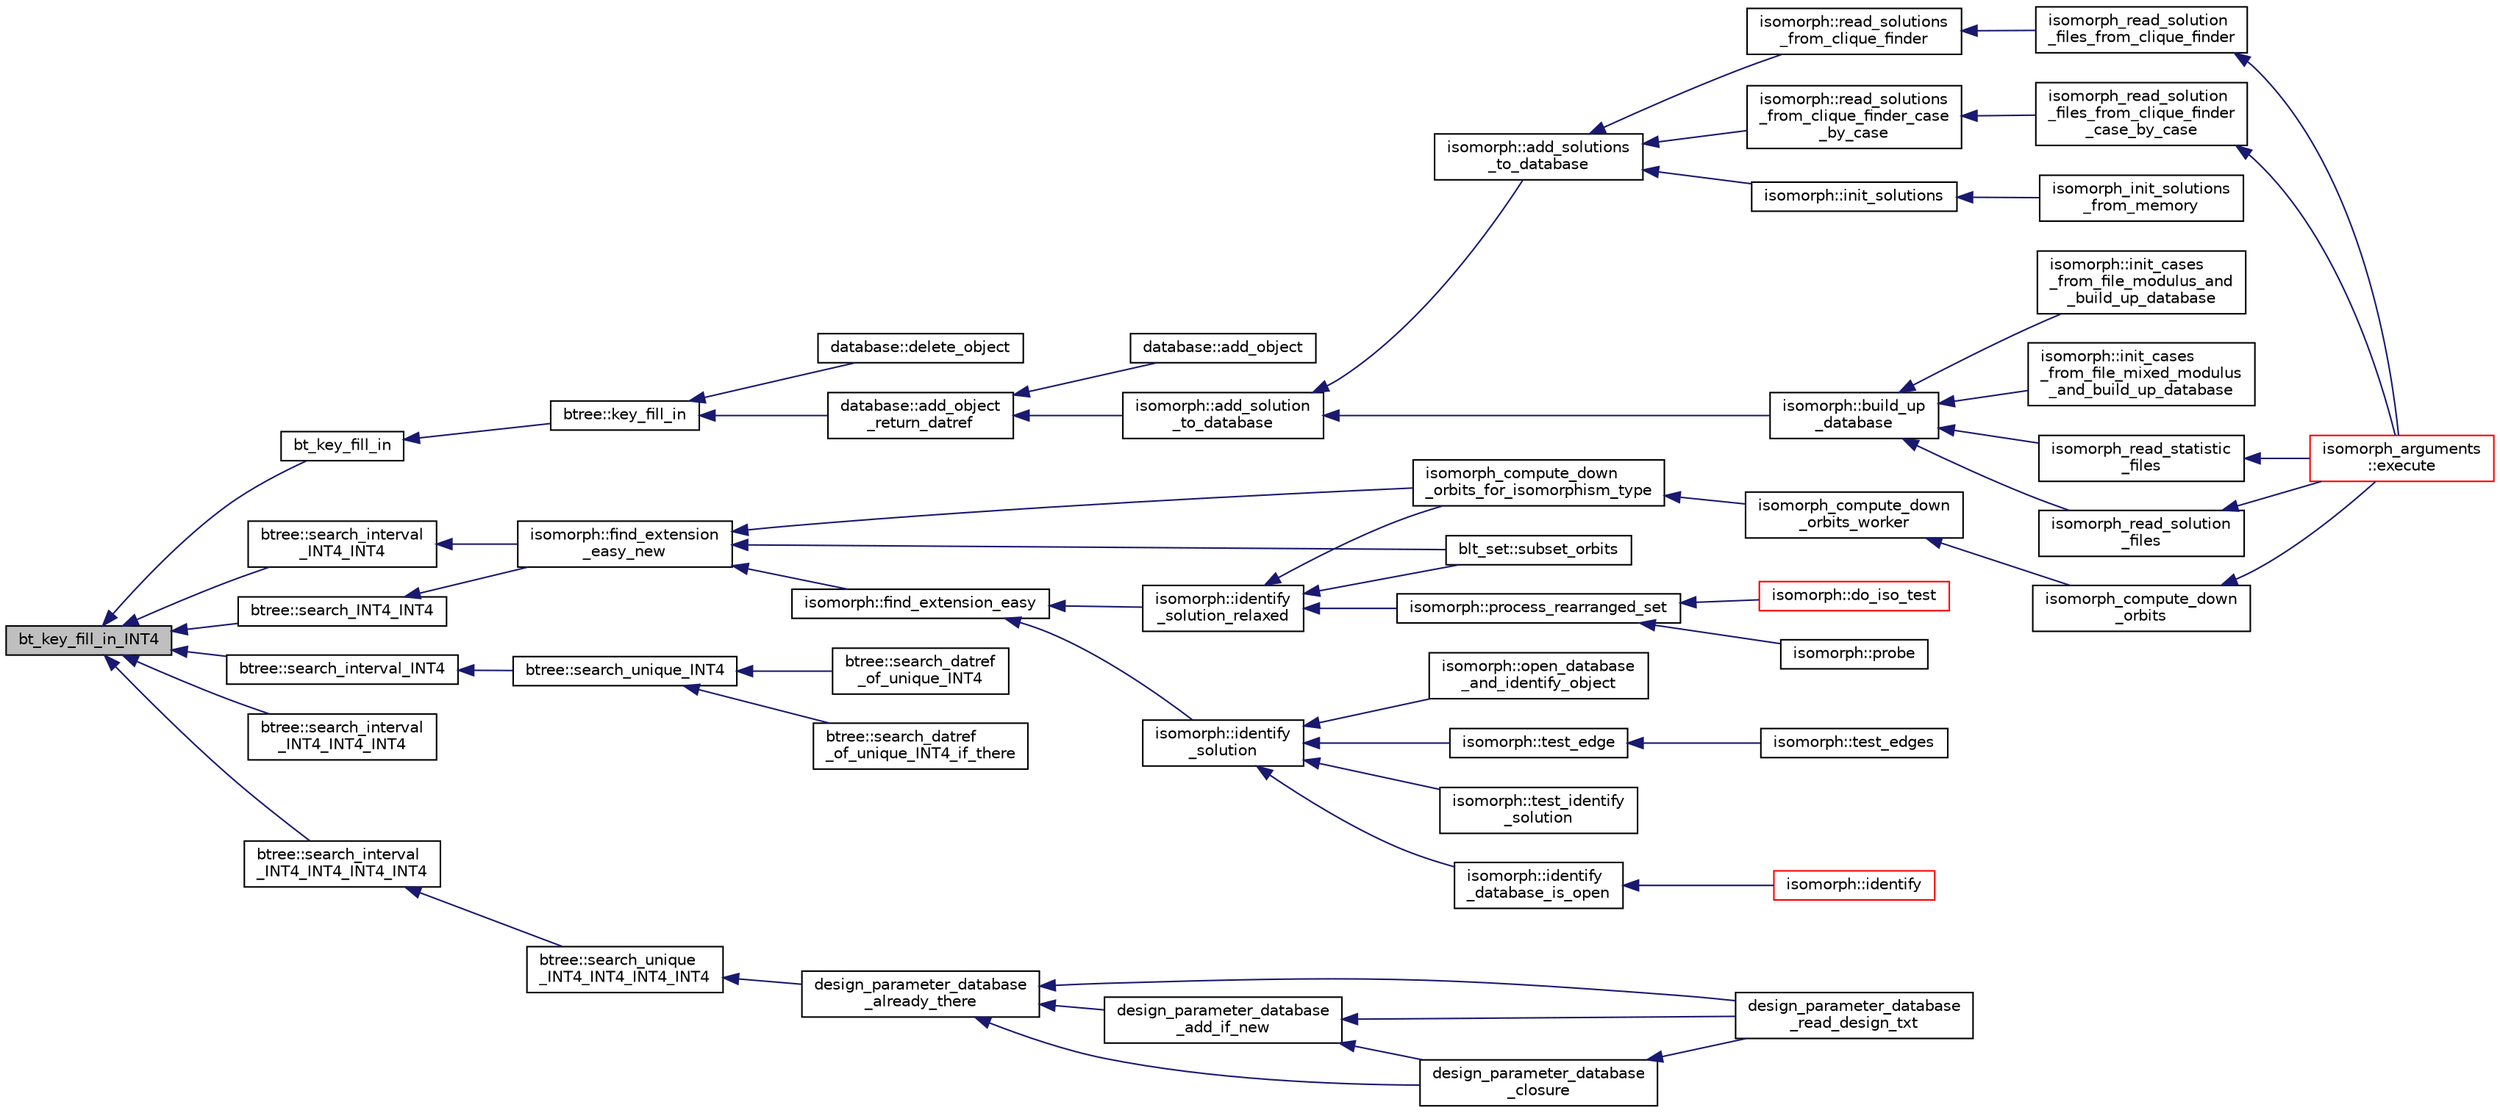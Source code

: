 digraph "bt_key_fill_in_INT4"
{
  edge [fontname="Helvetica",fontsize="10",labelfontname="Helvetica",labelfontsize="10"];
  node [fontname="Helvetica",fontsize="10",shape=record];
  rankdir="LR";
  Node683 [label="bt_key_fill_in_INT4",height=0.2,width=0.4,color="black", fillcolor="grey75", style="filled", fontcolor="black"];
  Node683 -> Node684 [dir="back",color="midnightblue",fontsize="10",style="solid",fontname="Helvetica"];
  Node684 [label="bt_key_fill_in",height=0.2,width=0.4,color="black", fillcolor="white", style="filled",URL="$d9/d60/discreta_8h.html#a91e1d83fec4c2a6d4e45b96919377e91"];
  Node684 -> Node685 [dir="back",color="midnightblue",fontsize="10",style="solid",fontname="Helvetica"];
  Node685 [label="btree::key_fill_in",height=0.2,width=0.4,color="black", fillcolor="white", style="filled",URL="$dd/db0/classbtree.html#ae75d5ef9677891b93960a55dffdc6eb2"];
  Node685 -> Node686 [dir="back",color="midnightblue",fontsize="10",style="solid",fontname="Helvetica"];
  Node686 [label="database::add_object\l_return_datref",height=0.2,width=0.4,color="black", fillcolor="white", style="filled",URL="$db/d72/classdatabase.html#a6b0c2e6ebb9938c57ce826647ed1ad40"];
  Node686 -> Node687 [dir="back",color="midnightblue",fontsize="10",style="solid",fontname="Helvetica"];
  Node687 [label="database::add_object",height=0.2,width=0.4,color="black", fillcolor="white", style="filled",URL="$db/d72/classdatabase.html#a880f60c1d94fff84d0db2b119361fbb6"];
  Node686 -> Node688 [dir="back",color="midnightblue",fontsize="10",style="solid",fontname="Helvetica"];
  Node688 [label="isomorph::add_solution\l_to_database",height=0.2,width=0.4,color="black", fillcolor="white", style="filled",URL="$d3/d5f/classisomorph.html#a18fee606dcd59d50cee898770d01dbc8"];
  Node688 -> Node689 [dir="back",color="midnightblue",fontsize="10",style="solid",fontname="Helvetica"];
  Node689 [label="isomorph::add_solutions\l_to_database",height=0.2,width=0.4,color="black", fillcolor="white", style="filled",URL="$d3/d5f/classisomorph.html#afe502608a65808a0daf63ac05c860e62"];
  Node689 -> Node690 [dir="back",color="midnightblue",fontsize="10",style="solid",fontname="Helvetica"];
  Node690 [label="isomorph::init_solutions",height=0.2,width=0.4,color="black", fillcolor="white", style="filled",URL="$d3/d5f/classisomorph.html#a729746a01bd45d55565d0a11cda9e9a3"];
  Node690 -> Node691 [dir="back",color="midnightblue",fontsize="10",style="solid",fontname="Helvetica"];
  Node691 [label="isomorph_init_solutions\l_from_memory",height=0.2,width=0.4,color="black", fillcolor="white", style="filled",URL="$d4/d7e/isomorph__global_8_c.html#a490bbe6199dc1e29d186b26834266e03"];
  Node689 -> Node692 [dir="back",color="midnightblue",fontsize="10",style="solid",fontname="Helvetica"];
  Node692 [label="isomorph::read_solutions\l_from_clique_finder_case\l_by_case",height=0.2,width=0.4,color="black", fillcolor="white", style="filled",URL="$d3/d5f/classisomorph.html#a65bc5ec528f741a1b01cdd606dfed579"];
  Node692 -> Node693 [dir="back",color="midnightblue",fontsize="10",style="solid",fontname="Helvetica"];
  Node693 [label="isomorph_read_solution\l_files_from_clique_finder\l_case_by_case",height=0.2,width=0.4,color="black", fillcolor="white", style="filled",URL="$d4/d7e/isomorph__global_8_c.html#a2a55ab4b2df6ae83f916cf01eccdf67c"];
  Node693 -> Node694 [dir="back",color="midnightblue",fontsize="10",style="solid",fontname="Helvetica"];
  Node694 [label="isomorph_arguments\l::execute",height=0.2,width=0.4,color="red", fillcolor="white", style="filled",URL="$d5/de4/classisomorph__arguments.html#aa85e472d14906abdd5672dc66027583e"];
  Node689 -> Node697 [dir="back",color="midnightblue",fontsize="10",style="solid",fontname="Helvetica"];
  Node697 [label="isomorph::read_solutions\l_from_clique_finder",height=0.2,width=0.4,color="black", fillcolor="white", style="filled",URL="$d3/d5f/classisomorph.html#a14c4ac27b0d97d338e14ac0d183c5c64"];
  Node697 -> Node698 [dir="back",color="midnightblue",fontsize="10",style="solid",fontname="Helvetica"];
  Node698 [label="isomorph_read_solution\l_files_from_clique_finder",height=0.2,width=0.4,color="black", fillcolor="white", style="filled",URL="$d4/d7e/isomorph__global_8_c.html#ad8be067333430bfdd26c0a34549f4556"];
  Node698 -> Node694 [dir="back",color="midnightblue",fontsize="10",style="solid",fontname="Helvetica"];
  Node688 -> Node699 [dir="back",color="midnightblue",fontsize="10",style="solid",fontname="Helvetica"];
  Node699 [label="isomorph::build_up\l_database",height=0.2,width=0.4,color="black", fillcolor="white", style="filled",URL="$d3/d5f/classisomorph.html#a40bea8f733a5855879f927fc73324384"];
  Node699 -> Node700 [dir="back",color="midnightblue",fontsize="10",style="solid",fontname="Helvetica"];
  Node700 [label="isomorph::init_cases\l_from_file_modulus_and\l_build_up_database",height=0.2,width=0.4,color="black", fillcolor="white", style="filled",URL="$d3/d5f/classisomorph.html#a42c6ebeadb51263d8ae8c1bdaae3ebbd"];
  Node699 -> Node701 [dir="back",color="midnightblue",fontsize="10",style="solid",fontname="Helvetica"];
  Node701 [label="isomorph::init_cases\l_from_file_mixed_modulus\l_and_build_up_database",height=0.2,width=0.4,color="black", fillcolor="white", style="filled",URL="$d3/d5f/classisomorph.html#acae208131143734575c088b5f50123f6"];
  Node699 -> Node702 [dir="back",color="midnightblue",fontsize="10",style="solid",fontname="Helvetica"];
  Node702 [label="isomorph_read_statistic\l_files",height=0.2,width=0.4,color="black", fillcolor="white", style="filled",URL="$d4/d7e/isomorph__global_8_c.html#a78a6ee9d7dee4708fc721374bdebfa83"];
  Node702 -> Node694 [dir="back",color="midnightblue",fontsize="10",style="solid",fontname="Helvetica"];
  Node699 -> Node703 [dir="back",color="midnightblue",fontsize="10",style="solid",fontname="Helvetica"];
  Node703 [label="isomorph_read_solution\l_files",height=0.2,width=0.4,color="black", fillcolor="white", style="filled",URL="$d4/d7e/isomorph__global_8_c.html#a697da824ab34db5c830530fb3c97df24"];
  Node703 -> Node694 [dir="back",color="midnightblue",fontsize="10",style="solid",fontname="Helvetica"];
  Node685 -> Node704 [dir="back",color="midnightblue",fontsize="10",style="solid",fontname="Helvetica"];
  Node704 [label="database::delete_object",height=0.2,width=0.4,color="black", fillcolor="white", style="filled",URL="$db/d72/classdatabase.html#a69f061ffa820d1926718dafad5f5513c"];
  Node683 -> Node705 [dir="back",color="midnightblue",fontsize="10",style="solid",fontname="Helvetica"];
  Node705 [label="btree::search_interval_INT4",height=0.2,width=0.4,color="black", fillcolor="white", style="filled",URL="$dd/db0/classbtree.html#a8a89cbed12d4ac832d89dcc16dc6dcf2"];
  Node705 -> Node706 [dir="back",color="midnightblue",fontsize="10",style="solid",fontname="Helvetica"];
  Node706 [label="btree::search_unique_INT4",height=0.2,width=0.4,color="black", fillcolor="white", style="filled",URL="$dd/db0/classbtree.html#addbd561c995e88b0f944cc39e4bf7215"];
  Node706 -> Node707 [dir="back",color="midnightblue",fontsize="10",style="solid",fontname="Helvetica"];
  Node707 [label="btree::search_datref\l_of_unique_INT4",height=0.2,width=0.4,color="black", fillcolor="white", style="filled",URL="$dd/db0/classbtree.html#a346c06a9e28986d1e28065fb935eee35"];
  Node706 -> Node708 [dir="back",color="midnightblue",fontsize="10",style="solid",fontname="Helvetica"];
  Node708 [label="btree::search_datref\l_of_unique_INT4_if_there",height=0.2,width=0.4,color="black", fillcolor="white", style="filled",URL="$dd/db0/classbtree.html#afceff3e8dd827e4d687e2a82bed46256"];
  Node683 -> Node709 [dir="back",color="midnightblue",fontsize="10",style="solid",fontname="Helvetica"];
  Node709 [label="btree::search_interval\l_INT4_INT4",height=0.2,width=0.4,color="black", fillcolor="white", style="filled",URL="$dd/db0/classbtree.html#a3bff689197882a625884b9625495c46f"];
  Node709 -> Node710 [dir="back",color="midnightblue",fontsize="10",style="solid",fontname="Helvetica"];
  Node710 [label="isomorph::find_extension\l_easy_new",height=0.2,width=0.4,color="black", fillcolor="white", style="filled",URL="$d3/d5f/classisomorph.html#a239dde6a8264198fc3f6fb2e15cd882d"];
  Node710 -> Node711 [dir="back",color="midnightblue",fontsize="10",style="solid",fontname="Helvetica"];
  Node711 [label="blt_set::subset_orbits",height=0.2,width=0.4,color="black", fillcolor="white", style="filled",URL="$d1/d3d/classblt__set.html#af8f79fc4346244acfa0e2c2d23c36993"];
  Node710 -> Node712 [dir="back",color="midnightblue",fontsize="10",style="solid",fontname="Helvetica"];
  Node712 [label="isomorph::find_extension_easy",height=0.2,width=0.4,color="black", fillcolor="white", style="filled",URL="$d3/d5f/classisomorph.html#a2861ed73bff2090e2c2a97e263258134"];
  Node712 -> Node713 [dir="back",color="midnightblue",fontsize="10",style="solid",fontname="Helvetica"];
  Node713 [label="isomorph::identify\l_solution_relaxed",height=0.2,width=0.4,color="black", fillcolor="white", style="filled",URL="$d3/d5f/classisomorph.html#a8c36c61c16700d8e570f71f84a4aabc6"];
  Node713 -> Node711 [dir="back",color="midnightblue",fontsize="10",style="solid",fontname="Helvetica"];
  Node713 -> Node714 [dir="back",color="midnightblue",fontsize="10",style="solid",fontname="Helvetica"];
  Node714 [label="isomorph_compute_down\l_orbits_for_isomorphism_type",height=0.2,width=0.4,color="black", fillcolor="white", style="filled",URL="$d4/d7e/isomorph__global_8_c.html#a13519b3a5d3b5ceb26b4bec6736b0086"];
  Node714 -> Node715 [dir="back",color="midnightblue",fontsize="10",style="solid",fontname="Helvetica"];
  Node715 [label="isomorph_compute_down\l_orbits_worker",height=0.2,width=0.4,color="black", fillcolor="white", style="filled",URL="$d4/d7e/isomorph__global_8_c.html#a4edf4a833ce5638a3d58cfae1c702b37"];
  Node715 -> Node716 [dir="back",color="midnightblue",fontsize="10",style="solid",fontname="Helvetica"];
  Node716 [label="isomorph_compute_down\l_orbits",height=0.2,width=0.4,color="black", fillcolor="white", style="filled",URL="$d4/d7e/isomorph__global_8_c.html#a3613cea19158edd30958c4edecd97d53"];
  Node716 -> Node694 [dir="back",color="midnightblue",fontsize="10",style="solid",fontname="Helvetica"];
  Node713 -> Node717 [dir="back",color="midnightblue",fontsize="10",style="solid",fontname="Helvetica"];
  Node717 [label="isomorph::process_rearranged_set",height=0.2,width=0.4,color="black", fillcolor="white", style="filled",URL="$d3/d5f/classisomorph.html#a7767fd5f1da6dfd7f93810be99ba4ab6"];
  Node717 -> Node718 [dir="back",color="midnightblue",fontsize="10",style="solid",fontname="Helvetica"];
  Node718 [label="isomorph::probe",height=0.2,width=0.4,color="black", fillcolor="white", style="filled",URL="$d3/d5f/classisomorph.html#a9cb6fed7b6ac639d886b117a1f454441"];
  Node717 -> Node719 [dir="back",color="midnightblue",fontsize="10",style="solid",fontname="Helvetica"];
  Node719 [label="isomorph::do_iso_test",height=0.2,width=0.4,color="red", fillcolor="white", style="filled",URL="$d3/d5f/classisomorph.html#a51fc3bf5cc3a99282a489b2df37ee24e"];
  Node712 -> Node722 [dir="back",color="midnightblue",fontsize="10",style="solid",fontname="Helvetica"];
  Node722 [label="isomorph::identify\l_solution",height=0.2,width=0.4,color="black", fillcolor="white", style="filled",URL="$d3/d5f/classisomorph.html#abc63d2e561a6209e32c47d8486c9a67e"];
  Node722 -> Node723 [dir="back",color="midnightblue",fontsize="10",style="solid",fontname="Helvetica"];
  Node723 [label="isomorph::test_identify\l_solution",height=0.2,width=0.4,color="black", fillcolor="white", style="filled",URL="$d3/d5f/classisomorph.html#aa2c95f309e3283179e87bbbd83bfdc7d"];
  Node722 -> Node724 [dir="back",color="midnightblue",fontsize="10",style="solid",fontname="Helvetica"];
  Node724 [label="isomorph::test_edge",height=0.2,width=0.4,color="black", fillcolor="white", style="filled",URL="$d3/d5f/classisomorph.html#a591165fa287477b480f5b7081198ba46"];
  Node724 -> Node725 [dir="back",color="midnightblue",fontsize="10",style="solid",fontname="Helvetica"];
  Node725 [label="isomorph::test_edges",height=0.2,width=0.4,color="black", fillcolor="white", style="filled",URL="$d3/d5f/classisomorph.html#ad23507927d8f7698073475d12b2a85bc"];
  Node722 -> Node726 [dir="back",color="midnightblue",fontsize="10",style="solid",fontname="Helvetica"];
  Node726 [label="isomorph::open_database\l_and_identify_object",height=0.2,width=0.4,color="black", fillcolor="white", style="filled",URL="$d3/d5f/classisomorph.html#aa4e387f26f609fc9379d2e01f6cc27d0"];
  Node722 -> Node727 [dir="back",color="midnightblue",fontsize="10",style="solid",fontname="Helvetica"];
  Node727 [label="isomorph::identify\l_database_is_open",height=0.2,width=0.4,color="black", fillcolor="white", style="filled",URL="$d3/d5f/classisomorph.html#a4a5d04d07ac8c2a994fa174f156dea73"];
  Node727 -> Node728 [dir="back",color="midnightblue",fontsize="10",style="solid",fontname="Helvetica"];
  Node728 [label="isomorph::identify",height=0.2,width=0.4,color="red", fillcolor="white", style="filled",URL="$d3/d5f/classisomorph.html#a78ecf843b9f6ca1cfd666e222edd90ae"];
  Node710 -> Node714 [dir="back",color="midnightblue",fontsize="10",style="solid",fontname="Helvetica"];
  Node683 -> Node731 [dir="back",color="midnightblue",fontsize="10",style="solid",fontname="Helvetica"];
  Node731 [label="btree::search_interval\l_INT4_INT4_INT4",height=0.2,width=0.4,color="black", fillcolor="white", style="filled",URL="$dd/db0/classbtree.html#a8d53c9c59ac02f36c4c25cc0079c8918"];
  Node683 -> Node732 [dir="back",color="midnightblue",fontsize="10",style="solid",fontname="Helvetica"];
  Node732 [label="btree::search_interval\l_INT4_INT4_INT4_INT4",height=0.2,width=0.4,color="black", fillcolor="white", style="filled",URL="$dd/db0/classbtree.html#a5a22b7f3ea6107cda032f669c00ad3d9"];
  Node732 -> Node733 [dir="back",color="midnightblue",fontsize="10",style="solid",fontname="Helvetica"];
  Node733 [label="btree::search_unique\l_INT4_INT4_INT4_INT4",height=0.2,width=0.4,color="black", fillcolor="white", style="filled",URL="$dd/db0/classbtree.html#a84ca9f7c7d10a5fbf123bf68081519e1"];
  Node733 -> Node734 [dir="back",color="midnightblue",fontsize="10",style="solid",fontname="Helvetica"];
  Node734 [label="design_parameter_database\l_already_there",height=0.2,width=0.4,color="black", fillcolor="white", style="filled",URL="$d9/d60/discreta_8h.html#a1a30451e84e5db071c2b0de9262b9753"];
  Node734 -> Node735 [dir="back",color="midnightblue",fontsize="10",style="solid",fontname="Helvetica"];
  Node735 [label="design_parameter_database\l_add_if_new",height=0.2,width=0.4,color="black", fillcolor="white", style="filled",URL="$d9/d60/discreta_8h.html#afab003d450b51bb6c988b57c3451f535"];
  Node735 -> Node736 [dir="back",color="midnightblue",fontsize="10",style="solid",fontname="Helvetica"];
  Node736 [label="design_parameter_database\l_closure",height=0.2,width=0.4,color="black", fillcolor="white", style="filled",URL="$d9/d60/discreta_8h.html#a311d21856b33e2872f1d686c191b0003"];
  Node736 -> Node737 [dir="back",color="midnightblue",fontsize="10",style="solid",fontname="Helvetica"];
  Node737 [label="design_parameter_database\l_read_design_txt",height=0.2,width=0.4,color="black", fillcolor="white", style="filled",URL="$d9/d60/discreta_8h.html#ac12f39c2d57b543c801c36d26f237ac7"];
  Node735 -> Node737 [dir="back",color="midnightblue",fontsize="10",style="solid",fontname="Helvetica"];
  Node734 -> Node736 [dir="back",color="midnightblue",fontsize="10",style="solid",fontname="Helvetica"];
  Node734 -> Node737 [dir="back",color="midnightblue",fontsize="10",style="solid",fontname="Helvetica"];
  Node683 -> Node738 [dir="back",color="midnightblue",fontsize="10",style="solid",fontname="Helvetica"];
  Node738 [label="btree::search_INT4_INT4",height=0.2,width=0.4,color="black", fillcolor="white", style="filled",URL="$dd/db0/classbtree.html#a8746bb2cda91692ba57e9a72dde59a23"];
  Node738 -> Node710 [dir="back",color="midnightblue",fontsize="10",style="solid",fontname="Helvetica"];
}
